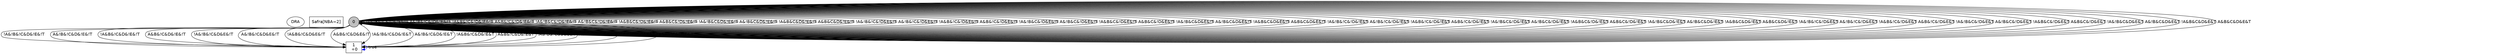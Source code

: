 digraph DRA {
 node [fontname=Helvetica]
 edge [constraints=false, fontname=Helvetica]
"type" [shape=ellipse, label="DRA"]
"comment" [shape=box, label="Safra[NBA=2]"]
"0" [label= "0", shape=circle, style=filled, color=black, fillcolor=grey]
"0" -> "0" [label=" !A&!B&!C&!D&!E&!T"]
"0" -> "0" [label=" A&!B&!C&!D&!E&!T"]
"0" -> "0" [label=" !A&B&!C&!D&!E&!T"]
"0" -> "0" [label=" A&B&!C&!D&!E&!T"]
"0" -> "0" [label=" !A&!B&C&!D&!E&!T"]
"0" -> "0" [label=" A&!B&C&!D&!E&!T"]
"0" -> "0" [label=" !A&B&C&!D&!E&!T"]
"0" -> "0" [label=" A&B&C&!D&!E&!T"]
"0" -> "1" [label=" !A&!B&!C&D&!E&!T"]
"0" -> "1" [label=" A&!B&!C&D&!E&!T"]
"0" -> "1" [label=" !A&B&!C&D&!E&!T"]
"0" -> "1" [label=" A&B&!C&D&!E&!T"]
"0" -> "0" [label=" !A&!B&C&D&!E&!T"]
"0" -> "0" [label=" A&!B&C&D&!E&!T"]
"0" -> "0" [label=" !A&B&C&D&!E&!T"]
"0" -> "0" [label=" A&B&C&D&!E&!T"]
"0" -> "0" [label=" !A&!B&!C&!D&E&!T"]
"0" -> "0" [label=" A&!B&!C&!D&E&!T"]
"0" -> "0" [label=" !A&B&!C&!D&E&!T"]
"0" -> "0" [label=" A&B&!C&!D&E&!T"]
"0" -> "0" [label=" !A&!B&C&!D&E&!T"]
"0" -> "0" [label=" A&!B&C&!D&E&!T"]
"0" -> "0" [label=" !A&B&C&!D&E&!T"]
"0" -> "0" [label=" A&B&C&!D&E&!T"]
"0" -> "1" [label=" !A&!B&!C&D&E&!T"]
"0" -> "1" [label=" A&!B&!C&D&E&!T"]
"0" -> "1" [label=" !A&B&!C&D&E&!T"]
"0" -> "1" [label=" A&B&!C&D&E&!T"]
"0" -> "0" [label=" !A&!B&C&D&E&!T"]
"0" -> "0" [label=" A&!B&C&D&E&!T"]
"0" -> "0" [label=" !A&B&C&D&E&!T"]
"0" -> "0" [label=" A&B&C&D&E&!T"]
"0" -> "0" [label=" !A&!B&!C&!D&!E&T"]
"0" -> "0" [label=" A&!B&!C&!D&!E&T"]
"0" -> "0" [label=" !A&B&!C&!D&!E&T"]
"0" -> "0" [label=" A&B&!C&!D&!E&T"]
"0" -> "0" [label=" !A&!B&C&!D&!E&T"]
"0" -> "0" [label=" A&!B&C&!D&!E&T"]
"0" -> "0" [label=" !A&B&C&!D&!E&T"]
"0" -> "0" [label=" A&B&C&!D&!E&T"]
"0" -> "1" [label=" !A&!B&!C&D&!E&T"]
"0" -> "1" [label=" A&!B&!C&D&!E&T"]
"0" -> "1" [label=" !A&B&!C&D&!E&T"]
"0" -> "1" [label=" A&B&!C&D&!E&T"]
"0" -> "0" [label=" !A&!B&C&D&!E&T"]
"0" -> "0" [label=" A&!B&C&D&!E&T"]
"0" -> "0" [label=" !A&B&C&D&!E&T"]
"0" -> "0" [label=" A&B&C&D&!E&T"]
"0" -> "0" [label=" !A&!B&!C&!D&E&T"]
"0" -> "0" [label=" A&!B&!C&!D&E&T"]
"0" -> "0" [label=" !A&B&!C&!D&E&T"]
"0" -> "0" [label=" A&B&!C&!D&E&T"]
"0" -> "0" [label=" !A&!B&C&!D&E&T"]
"0" -> "0" [label=" A&!B&C&!D&E&T"]
"0" -> "0" [label=" !A&B&C&!D&E&T"]
"0" -> "0" [label=" A&B&C&!D&E&T"]
"0" -> "1" [label=" !A&!B&!C&D&E&T"]
"0" -> "1" [label=" A&!B&!C&D&E&T"]
"0" -> "1" [label=" !A&B&!C&D&E&T"]
"0" -> "1" [label=" A&B&!C&D&E&T"]
"0" -> "0" [label=" !A&!B&C&D&E&T"]
"0" -> "0" [label=" A&!B&C&D&E&T"]
"0" -> "0" [label=" !A&B&C&D&E&T"]
"0" -> "0" [label=" A&B&C&D&E&T"]
"1" [label= "1\n +0", shape=box]
"1" -> "1" [label=" true", color=blue]
}
